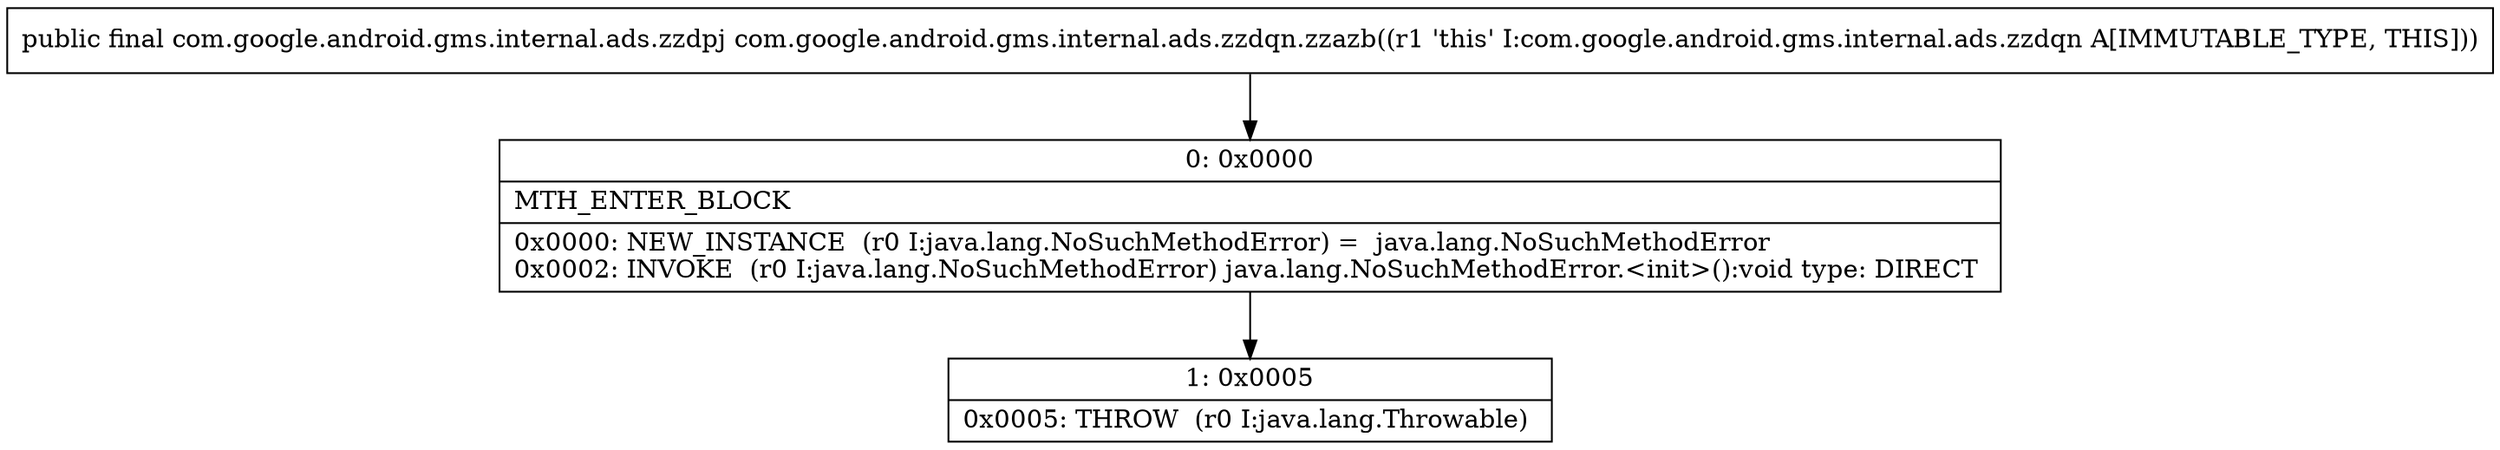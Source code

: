 digraph "CFG forcom.google.android.gms.internal.ads.zzdqn.zzazb()Lcom\/google\/android\/gms\/internal\/ads\/zzdpj;" {
Node_0 [shape=record,label="{0\:\ 0x0000|MTH_ENTER_BLOCK\l|0x0000: NEW_INSTANCE  (r0 I:java.lang.NoSuchMethodError) =  java.lang.NoSuchMethodError \l0x0002: INVOKE  (r0 I:java.lang.NoSuchMethodError) java.lang.NoSuchMethodError.\<init\>():void type: DIRECT \l}"];
Node_1 [shape=record,label="{1\:\ 0x0005|0x0005: THROW  (r0 I:java.lang.Throwable) \l}"];
MethodNode[shape=record,label="{public final com.google.android.gms.internal.ads.zzdpj com.google.android.gms.internal.ads.zzdqn.zzazb((r1 'this' I:com.google.android.gms.internal.ads.zzdqn A[IMMUTABLE_TYPE, THIS])) }"];
MethodNode -> Node_0;
Node_0 -> Node_1;
}

